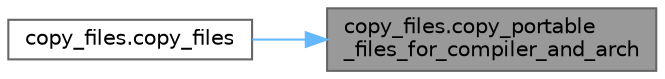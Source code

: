 digraph "copy_files.copy_portable_files_for_compiler_and_arch"
{
 // LATEX_PDF_SIZE
  bgcolor="transparent";
  edge [fontname=Helvetica,fontsize=10,labelfontname=Helvetica,labelfontsize=10];
  node [fontname=Helvetica,fontsize=10,shape=box,height=0.2,width=0.4];
  rankdir="RL";
  Node1 [id="Node000001",label="copy_files.copy_portable\l_files_for_compiler_and_arch",height=0.2,width=0.4,color="gray40", fillcolor="grey60", style="filled", fontcolor="black",tooltip=" "];
  Node1 -> Node2 [id="edge1_Node000001_Node000002",dir="back",color="steelblue1",style="solid",tooltip=" "];
  Node2 [id="Node000002",label="copy_files.copy_files",height=0.2,width=0.4,color="grey40", fillcolor="white", style="filled",URL="$namespacecopy__files.html#adb74d621ee22f7805bf845faca2628f0",tooltip=" "];
}
